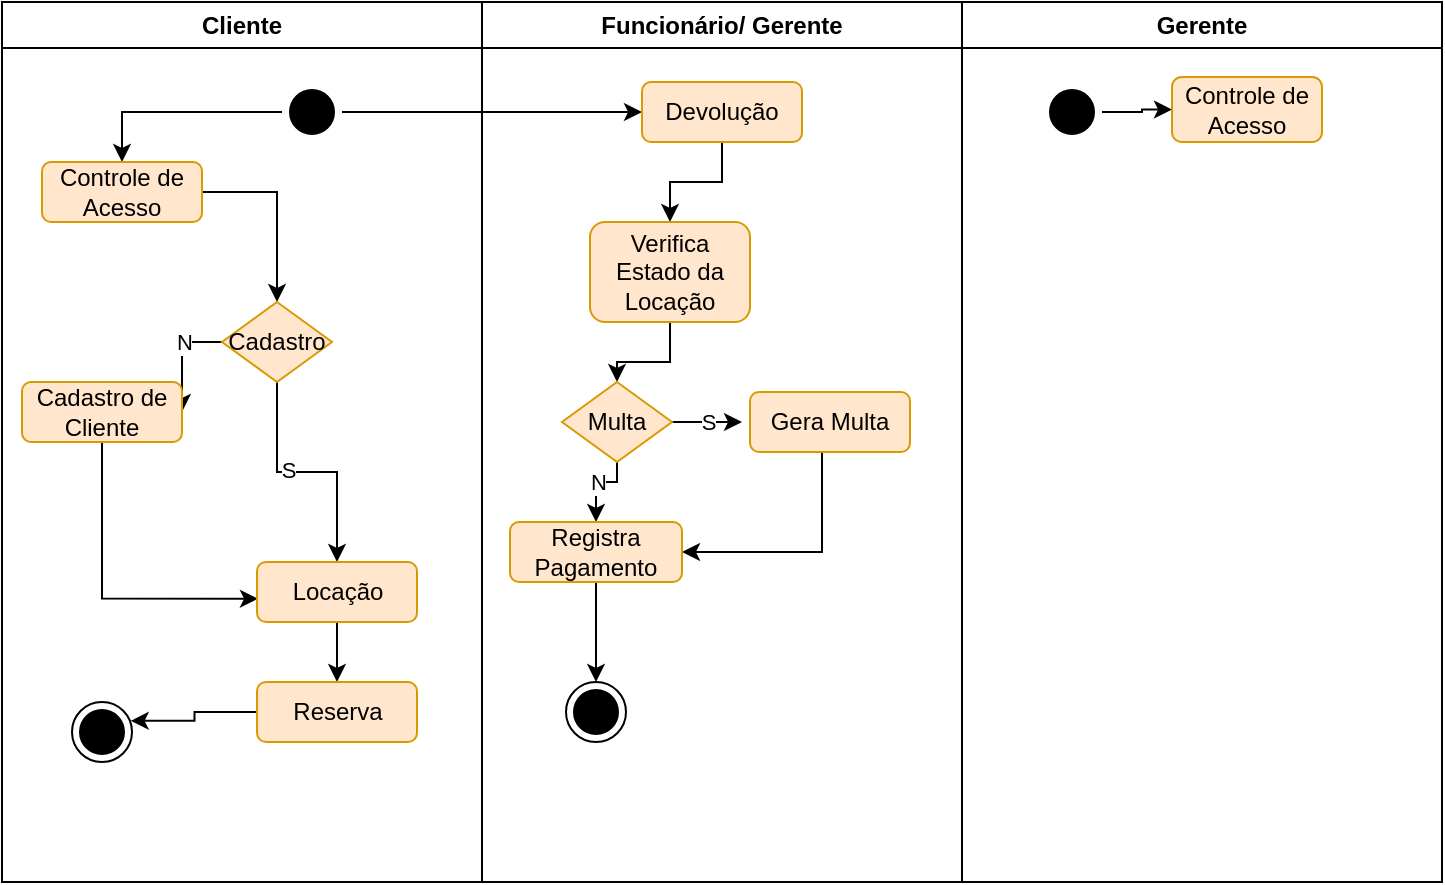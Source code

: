 <mxfile version="21.1.8" type="github">
  <diagram name="Página-1" id="dhQ1JqMzJajjcXC4mVCa">
    <mxGraphModel dx="539" dy="509" grid="1" gridSize="10" guides="1" tooltips="1" connect="1" arrows="1" fold="1" page="1" pageScale="1" pageWidth="827" pageHeight="1169" math="0" shadow="0">
      <root>
        <mxCell id="0" />
        <mxCell id="1" parent="0" />
        <mxCell id="0pgZpaIW9fdarT7d2gfY-1" value="Cliente" style="swimlane;whiteSpace=wrap;html=1;" parent="1" vertex="1">
          <mxGeometry x="40" y="130" width="240" height="440" as="geometry" />
        </mxCell>
        <mxCell id="0pgZpaIW9fdarT7d2gfY-8" style="edgeStyle=orthogonalEdgeStyle;rounded=0;orthogonalLoop=1;jettySize=auto;html=1;entryX=0.5;entryY=0;entryDx=0;entryDy=0;" parent="0pgZpaIW9fdarT7d2gfY-1" source="0pgZpaIW9fdarT7d2gfY-5" target="0pgZpaIW9fdarT7d2gfY-7" edge="1">
          <mxGeometry relative="1" as="geometry" />
        </mxCell>
        <mxCell id="0pgZpaIW9fdarT7d2gfY-23" style="edgeStyle=orthogonalEdgeStyle;rounded=0;orthogonalLoop=1;jettySize=auto;html=1;" parent="0pgZpaIW9fdarT7d2gfY-1" source="0pgZpaIW9fdarT7d2gfY-5" edge="1">
          <mxGeometry relative="1" as="geometry">
            <mxPoint x="320" y="55" as="targetPoint" />
          </mxGeometry>
        </mxCell>
        <mxCell id="0pgZpaIW9fdarT7d2gfY-5" value="" style="ellipse;html=1;shape=startState;fillColor=#000000;strokeColor=#000000;" parent="0pgZpaIW9fdarT7d2gfY-1" vertex="1">
          <mxGeometry x="140" y="40" width="30" height="30" as="geometry" />
        </mxCell>
        <mxCell id="0pgZpaIW9fdarT7d2gfY-33" style="edgeStyle=orthogonalEdgeStyle;rounded=0;orthogonalLoop=1;jettySize=auto;html=1;entryX=0.5;entryY=0;entryDx=0;entryDy=0;" parent="0pgZpaIW9fdarT7d2gfY-1" source="0pgZpaIW9fdarT7d2gfY-7" target="0pgZpaIW9fdarT7d2gfY-12" edge="1">
          <mxGeometry relative="1" as="geometry" />
        </mxCell>
        <mxCell id="0pgZpaIW9fdarT7d2gfY-7" value="Controle de Acesso" style="rounded=1;whiteSpace=wrap;html=1;fillColor=#ffe6cc;strokeColor=#d79b00;" parent="0pgZpaIW9fdarT7d2gfY-1" vertex="1">
          <mxGeometry x="20" y="80" width="80" height="30" as="geometry" />
        </mxCell>
        <mxCell id="0pgZpaIW9fdarT7d2gfY-15" style="edgeStyle=orthogonalEdgeStyle;rounded=0;orthogonalLoop=1;jettySize=auto;html=1;entryX=1;entryY=0.5;entryDx=0;entryDy=0;" parent="0pgZpaIW9fdarT7d2gfY-1" source="0pgZpaIW9fdarT7d2gfY-12" target="0pgZpaIW9fdarT7d2gfY-14" edge="1">
          <mxGeometry relative="1" as="geometry" />
        </mxCell>
        <mxCell id="0pgZpaIW9fdarT7d2gfY-16" value="N" style="edgeLabel;html=1;align=center;verticalAlign=middle;resizable=0;points=[];" parent="0pgZpaIW9fdarT7d2gfY-15" vertex="1" connectable="0">
          <mxGeometry x="-0.297" relative="1" as="geometry">
            <mxPoint as="offset" />
          </mxGeometry>
        </mxCell>
        <mxCell id="0pgZpaIW9fdarT7d2gfY-18" style="edgeStyle=orthogonalEdgeStyle;rounded=0;orthogonalLoop=1;jettySize=auto;html=1;entryX=0.5;entryY=0;entryDx=0;entryDy=0;" parent="0pgZpaIW9fdarT7d2gfY-1" source="0pgZpaIW9fdarT7d2gfY-12" target="0pgZpaIW9fdarT7d2gfY-17" edge="1">
          <mxGeometry relative="1" as="geometry" />
        </mxCell>
        <mxCell id="0pgZpaIW9fdarT7d2gfY-19" value="S" style="edgeLabel;html=1;align=center;verticalAlign=middle;resizable=0;points=[];" parent="0pgZpaIW9fdarT7d2gfY-18" vertex="1" connectable="0">
          <mxGeometry x="-0.16" y="1" relative="1" as="geometry">
            <mxPoint as="offset" />
          </mxGeometry>
        </mxCell>
        <mxCell id="0pgZpaIW9fdarT7d2gfY-12" value="&lt;div&gt;Cadastro&lt;/div&gt;" style="rhombus;whiteSpace=wrap;html=1;fillColor=#ffe6cc;strokeColor=#d79b00;" parent="0pgZpaIW9fdarT7d2gfY-1" vertex="1">
          <mxGeometry x="110" y="150" width="55" height="40" as="geometry" />
        </mxCell>
        <mxCell id="0pgZpaIW9fdarT7d2gfY-20" style="edgeStyle=orthogonalEdgeStyle;rounded=0;orthogonalLoop=1;jettySize=auto;html=1;entryX=0.006;entryY=0.611;entryDx=0;entryDy=0;entryPerimeter=0;" parent="0pgZpaIW9fdarT7d2gfY-1" source="0pgZpaIW9fdarT7d2gfY-14" target="0pgZpaIW9fdarT7d2gfY-17" edge="1">
          <mxGeometry relative="1" as="geometry">
            <Array as="points">
              <mxPoint x="50" y="298" />
            </Array>
          </mxGeometry>
        </mxCell>
        <mxCell id="0pgZpaIW9fdarT7d2gfY-14" value="Cadastro de Cliente" style="rounded=1;whiteSpace=wrap;html=1;fillColor=#ffe6cc;strokeColor=#d79b00;" parent="0pgZpaIW9fdarT7d2gfY-1" vertex="1">
          <mxGeometry x="10" y="190" width="80" height="30" as="geometry" />
        </mxCell>
        <mxCell id="0pgZpaIW9fdarT7d2gfY-36" value="" style="edgeStyle=orthogonalEdgeStyle;rounded=0;orthogonalLoop=1;jettySize=auto;html=1;" parent="0pgZpaIW9fdarT7d2gfY-1" source="0pgZpaIW9fdarT7d2gfY-17" target="0pgZpaIW9fdarT7d2gfY-35" edge="1">
          <mxGeometry relative="1" as="geometry" />
        </mxCell>
        <mxCell id="0pgZpaIW9fdarT7d2gfY-17" value="Locação" style="rounded=1;whiteSpace=wrap;html=1;fillColor=#ffe6cc;strokeColor=#d79b00;" parent="0pgZpaIW9fdarT7d2gfY-1" vertex="1">
          <mxGeometry x="127.5" y="280" width="80" height="30" as="geometry" />
        </mxCell>
        <mxCell id="0pgZpaIW9fdarT7d2gfY-21" value="" style="ellipse;html=1;shape=endState;fillColor=#000000;strokeColor=#000000;" parent="0pgZpaIW9fdarT7d2gfY-1" vertex="1">
          <mxGeometry x="35" y="350" width="30" height="30" as="geometry" />
        </mxCell>
        <mxCell id="0pgZpaIW9fdarT7d2gfY-37" style="edgeStyle=orthogonalEdgeStyle;rounded=0;orthogonalLoop=1;jettySize=auto;html=1;entryX=0.979;entryY=0.314;entryDx=0;entryDy=0;entryPerimeter=0;" parent="0pgZpaIW9fdarT7d2gfY-1" source="0pgZpaIW9fdarT7d2gfY-35" target="0pgZpaIW9fdarT7d2gfY-21" edge="1">
          <mxGeometry relative="1" as="geometry" />
        </mxCell>
        <mxCell id="0pgZpaIW9fdarT7d2gfY-35" value="Reserva" style="rounded=1;whiteSpace=wrap;html=1;fillColor=#ffe6cc;strokeColor=#d79b00;" parent="0pgZpaIW9fdarT7d2gfY-1" vertex="1">
          <mxGeometry x="127.5" y="340" width="80" height="30" as="geometry" />
        </mxCell>
        <mxCell id="0pgZpaIW9fdarT7d2gfY-2" value="Funcionário/ Gerente" style="swimlane;whiteSpace=wrap;html=1;" parent="1" vertex="1">
          <mxGeometry x="280" y="130" width="240" height="440" as="geometry" />
        </mxCell>
        <mxCell id="0pgZpaIW9fdarT7d2gfY-30" style="edgeStyle=orthogonalEdgeStyle;rounded=0;orthogonalLoop=1;jettySize=auto;html=1;" parent="0pgZpaIW9fdarT7d2gfY-2" source="0pgZpaIW9fdarT7d2gfY-24" target="0pgZpaIW9fdarT7d2gfY-25" edge="1">
          <mxGeometry relative="1" as="geometry" />
        </mxCell>
        <mxCell id="0pgZpaIW9fdarT7d2gfY-24" value="Devolução" style="rounded=1;whiteSpace=wrap;html=1;fillColor=#ffe6cc;strokeColor=#d79b00;" parent="0pgZpaIW9fdarT7d2gfY-2" vertex="1">
          <mxGeometry x="80" y="40" width="80" height="30" as="geometry" />
        </mxCell>
        <mxCell id="0pgZpaIW9fdarT7d2gfY-28" style="edgeStyle=orthogonalEdgeStyle;rounded=0;orthogonalLoop=1;jettySize=auto;html=1;entryX=0.5;entryY=0;entryDx=0;entryDy=0;" parent="0pgZpaIW9fdarT7d2gfY-2" source="0pgZpaIW9fdarT7d2gfY-25" target="0pgZpaIW9fdarT7d2gfY-27" edge="1">
          <mxGeometry relative="1" as="geometry" />
        </mxCell>
        <mxCell id="0pgZpaIW9fdarT7d2gfY-25" value="Verifica Estado da Locação" style="rounded=1;whiteSpace=wrap;html=1;fillColor=#ffe6cc;strokeColor=#d79b00;" parent="0pgZpaIW9fdarT7d2gfY-2" vertex="1">
          <mxGeometry x="54" y="110" width="80" height="50" as="geometry" />
        </mxCell>
        <mxCell id="0pgZpaIW9fdarT7d2gfY-29" value="S" style="edgeStyle=orthogonalEdgeStyle;rounded=0;orthogonalLoop=1;jettySize=auto;html=1;" parent="0pgZpaIW9fdarT7d2gfY-2" source="0pgZpaIW9fdarT7d2gfY-27" edge="1">
          <mxGeometry relative="1" as="geometry">
            <mxPoint x="130" y="210" as="targetPoint" />
          </mxGeometry>
        </mxCell>
        <mxCell id="0pgZpaIW9fdarT7d2gfY-39" value="" style="edgeStyle=orthogonalEdgeStyle;rounded=0;orthogonalLoop=1;jettySize=auto;html=1;" parent="0pgZpaIW9fdarT7d2gfY-2" source="0pgZpaIW9fdarT7d2gfY-27" target="0pgZpaIW9fdarT7d2gfY-38" edge="1">
          <mxGeometry relative="1" as="geometry">
            <Array as="points">
              <mxPoint x="68" y="240" />
              <mxPoint x="57" y="240" />
            </Array>
          </mxGeometry>
        </mxCell>
        <mxCell id="0pgZpaIW9fdarT7d2gfY-43" value="N" style="edgeLabel;html=1;align=center;verticalAlign=middle;resizable=0;points=[];" parent="0pgZpaIW9fdarT7d2gfY-39" vertex="1" connectable="0">
          <mxGeometry x="-0.01" relative="1" as="geometry">
            <mxPoint as="offset" />
          </mxGeometry>
        </mxCell>
        <mxCell id="0pgZpaIW9fdarT7d2gfY-27" value="&lt;div&gt;Multa&lt;/div&gt;" style="rhombus;whiteSpace=wrap;html=1;fillColor=#ffe6cc;strokeColor=#d79b00;" parent="0pgZpaIW9fdarT7d2gfY-2" vertex="1">
          <mxGeometry x="40" y="190" width="55" height="40" as="geometry" />
        </mxCell>
        <mxCell id="0pgZpaIW9fdarT7d2gfY-42" style="edgeStyle=orthogonalEdgeStyle;rounded=0;orthogonalLoop=1;jettySize=auto;html=1;entryX=1;entryY=0.5;entryDx=0;entryDy=0;" parent="0pgZpaIW9fdarT7d2gfY-2" source="0pgZpaIW9fdarT7d2gfY-31" target="0pgZpaIW9fdarT7d2gfY-38" edge="1">
          <mxGeometry relative="1" as="geometry">
            <Array as="points">
              <mxPoint x="170" y="275" />
            </Array>
          </mxGeometry>
        </mxCell>
        <mxCell id="0pgZpaIW9fdarT7d2gfY-31" value="Gera Multa" style="rounded=1;whiteSpace=wrap;html=1;fillColor=#ffe6cc;strokeColor=#d79b00;" parent="0pgZpaIW9fdarT7d2gfY-2" vertex="1">
          <mxGeometry x="134" y="195" width="80" height="30" as="geometry" />
        </mxCell>
        <mxCell id="0pgZpaIW9fdarT7d2gfY-41" style="edgeStyle=orthogonalEdgeStyle;rounded=0;orthogonalLoop=1;jettySize=auto;html=1;" parent="0pgZpaIW9fdarT7d2gfY-2" source="0pgZpaIW9fdarT7d2gfY-38" target="0pgZpaIW9fdarT7d2gfY-40" edge="1">
          <mxGeometry relative="1" as="geometry" />
        </mxCell>
        <mxCell id="0pgZpaIW9fdarT7d2gfY-38" value="Registra Pagamento" style="rounded=1;whiteSpace=wrap;html=1;fillColor=#ffe6cc;strokeColor=#d79b00;" parent="0pgZpaIW9fdarT7d2gfY-2" vertex="1">
          <mxGeometry x="14" y="260" width="86" height="30" as="geometry" />
        </mxCell>
        <mxCell id="0pgZpaIW9fdarT7d2gfY-40" value="" style="ellipse;html=1;shape=endState;fillColor=#000000;strokeColor=#000000;" parent="0pgZpaIW9fdarT7d2gfY-2" vertex="1">
          <mxGeometry x="42" y="340" width="30" height="30" as="geometry" />
        </mxCell>
        <mxCell id="0pgZpaIW9fdarT7d2gfY-3" value="Gerente" style="swimlane;whiteSpace=wrap;html=1;" parent="1" vertex="1">
          <mxGeometry x="520" y="130" width="240" height="440" as="geometry" />
        </mxCell>
        <mxCell id="keukLBHluqkcl6YLvNqQ-7" value="" style="edgeStyle=orthogonalEdgeStyle;rounded=0;orthogonalLoop=1;jettySize=auto;html=1;" edge="1" parent="0pgZpaIW9fdarT7d2gfY-3" source="keukLBHluqkcl6YLvNqQ-4" target="keukLBHluqkcl6YLvNqQ-6">
          <mxGeometry relative="1" as="geometry" />
        </mxCell>
        <mxCell id="keukLBHluqkcl6YLvNqQ-4" value="" style="ellipse;html=1;shape=startState;fillColor=#000000;strokeColor=#000000;" vertex="1" parent="0pgZpaIW9fdarT7d2gfY-3">
          <mxGeometry x="40" y="40" width="30" height="30" as="geometry" />
        </mxCell>
        <mxCell id="keukLBHluqkcl6YLvNqQ-6" value="Controle de Acesso" style="rounded=1;whiteSpace=wrap;html=1;fillColor=#ffe6cc;strokeColor=#d79b00;" vertex="1" parent="0pgZpaIW9fdarT7d2gfY-3">
          <mxGeometry x="105" y="37.5" width="75" height="32.5" as="geometry" />
        </mxCell>
      </root>
    </mxGraphModel>
  </diagram>
</mxfile>
